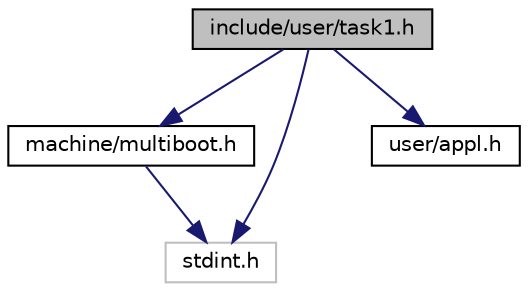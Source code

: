 digraph G
{
  bgcolor="transparent";
  edge [fontname="Helvetica",fontsize="10",labelfontname="Helvetica",labelfontsize="10"];
  node [fontname="Helvetica",fontsize="10",shape=record];
  Node1 [label="include/user/task1.h",height=0.2,width=0.4,color="black", fillcolor="grey75", style="filled" fontcolor="black"];
  Node1 -> Node2 [color="midnightblue",fontsize="10",style="solid",fontname="Helvetica"];
  Node2 [label="machine/multiboot.h",height=0.2,width=0.4,color="black",URL="$multiboot_8h.html"];
  Node2 -> Node3 [color="midnightblue",fontsize="10",style="solid",fontname="Helvetica"];
  Node3 [label="stdint.h",height=0.2,width=0.4,color="grey75"];
  Node1 -> Node4 [color="midnightblue",fontsize="10",style="solid",fontname="Helvetica"];
  Node4 [label="user/appl.h",height=0.2,width=0.4,color="black",URL="$appl_8h.html",tooltip="declaration of basic class for application of the tasks"];
  Node1 -> Node3 [color="midnightblue",fontsize="10",style="solid",fontname="Helvetica"];
}
